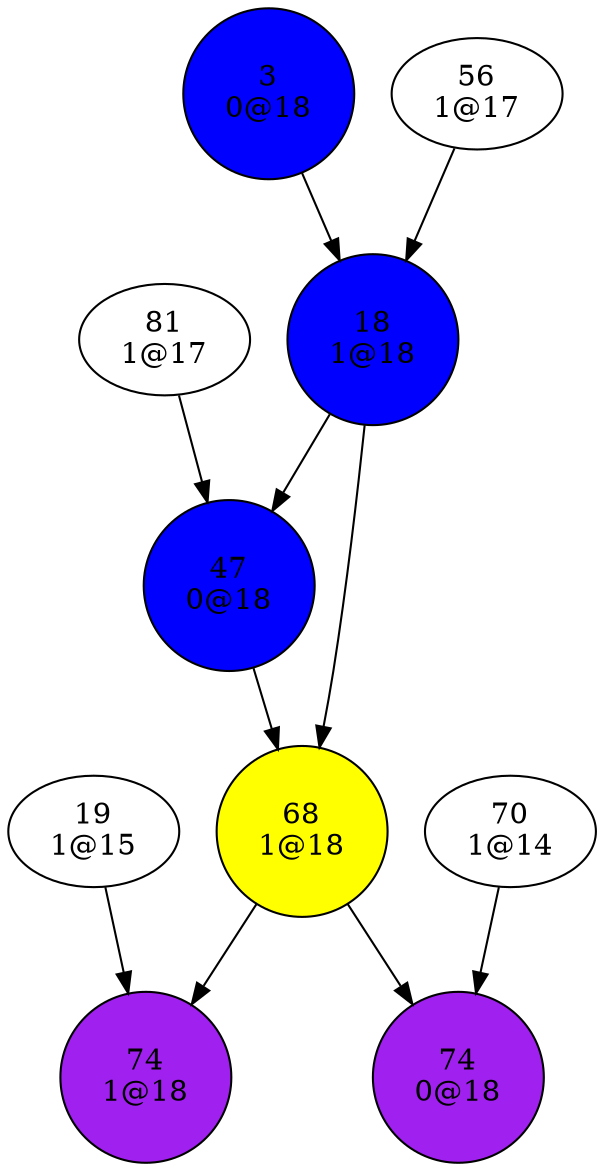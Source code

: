 digraph {
"3
0@18"->"18
1@18";
"18
1@18"->"47
0@18";
"18
1@18"->"68
1@18";
"19
1@15"->"74
1@18";
"47
0@18"->"68
1@18";
"56
1@17"->"18
1@18";
"68
1@18"->"74
0@18";
"68
1@18"->"74
1@18";
"70
1@14"->"74
0@18";
"74
0@18";
"74
1@18";
"81
1@17"->"47
0@18";
"3
0@18"[shape=circle, style=filled, fillcolor=blue];
"18
1@18"[shape=circle, style=filled, fillcolor=blue];
"47
0@18"[shape=circle, style=filled, fillcolor=blue];
"68
1@18"[shape=circle, style=filled, fillcolor=yellow];
"74
0@18"[shape=circle, style=filled, fillcolor=purple];
"74
1@18"[shape=circle, style=filled, fillcolor=purple];
}